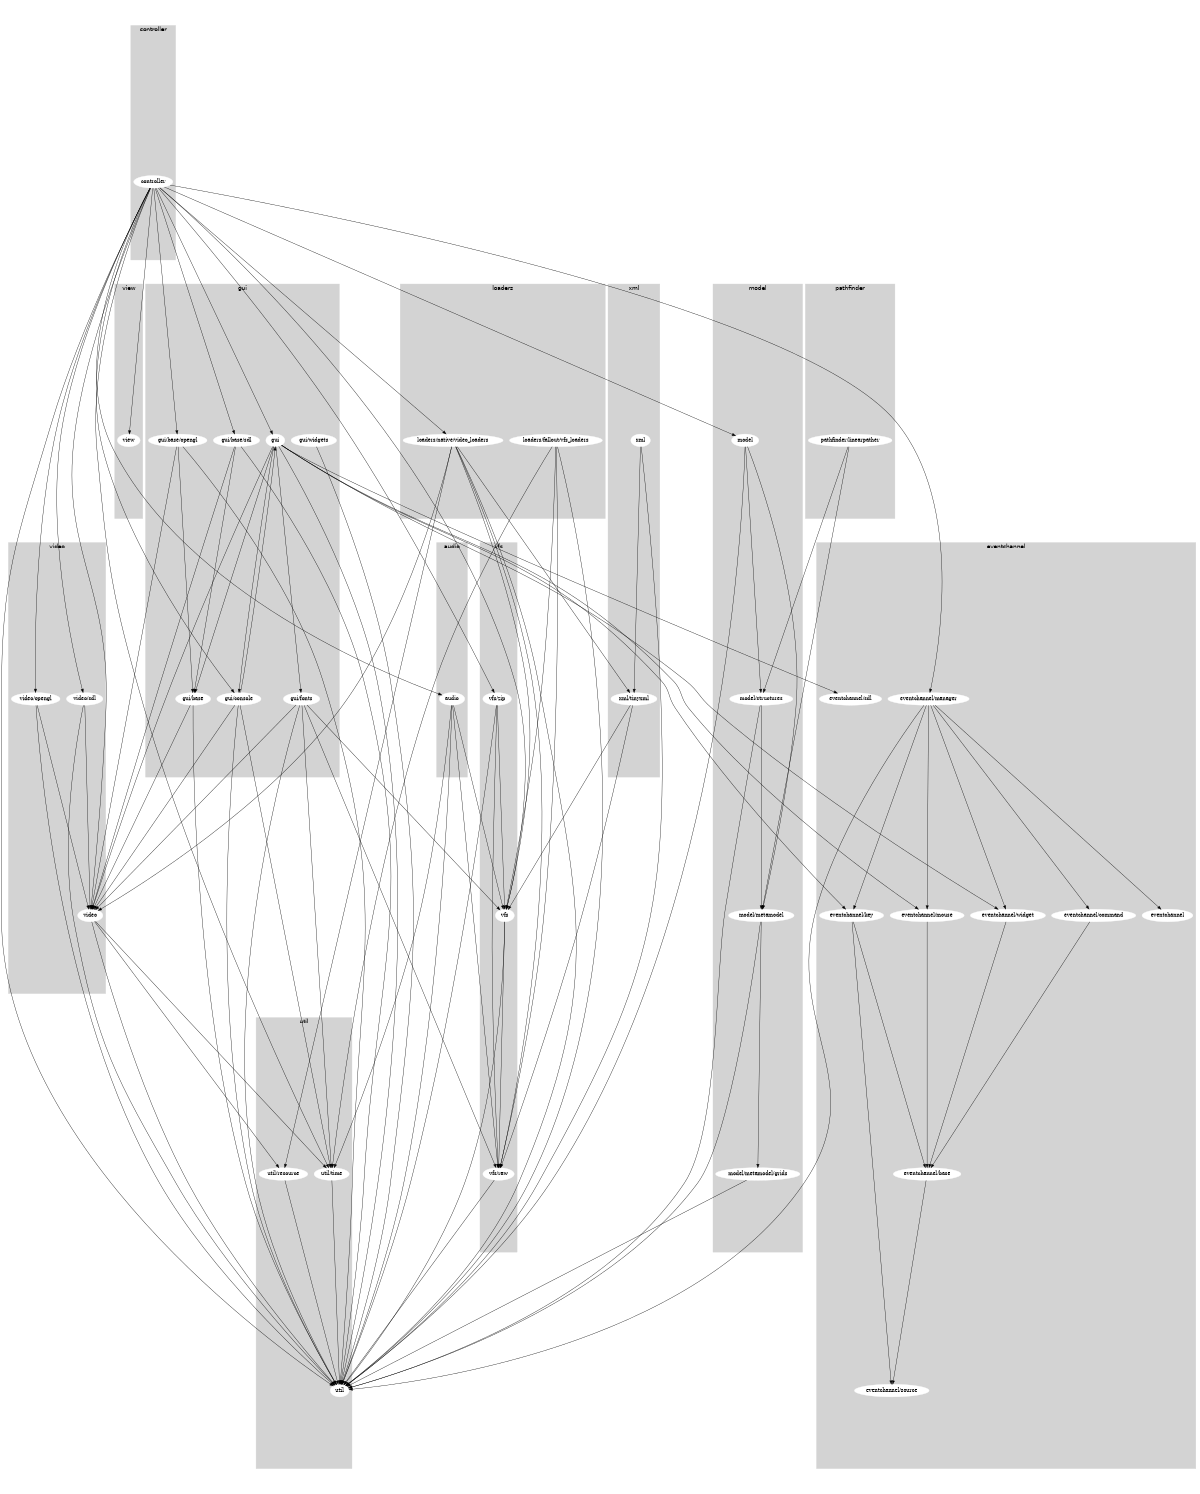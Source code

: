 digraph "source tree" {
    overlap=scale;
    size="8,10";
    ratio="fill";
    fontsize="16";
    fontname="Helvetica";
    clusterrank="local";
subgraph cluster_0 {
    style=filled;
    color=lightgrey;
    node [style=filled,color=white];
    "audio"
    label = "audio";
}
subgraph cluster_1 {
    style=filled;
    color=lightgrey;
    node [style=filled,color=white];
    "controller"
    label = "controller";
}
subgraph cluster_2 {
    style=filled;
    color=lightgrey;
    node [style=filled,color=white];
    "eventchannel"; "eventchannel/base"; "eventchannel/command"; "eventchannel/key"; "eventchannel/manager"; "eventchannel/mouse"; "eventchannel/sdl"; "eventchannel/source"; "eventchannel/widget"
    label = "eventchannel";
}
subgraph cluster_3 {
    style=filled;
    color=lightgrey;
    node [style=filled,color=white];
    "gui"; "gui/base"; "gui/base/opengl"; "gui/base/sdl"; "gui/console"; "gui/fonts"; "gui/widgets"
    label = "gui";
}
subgraph cluster_4 {
    style=filled;
    color=lightgrey;
    node [style=filled,color=white];
    "loaders/fallout/vfs_loaders"; "loaders/native/video_loaders"
    label = "loaders";
}
subgraph cluster_5 {
    style=filled;
    color=lightgrey;
    node [style=filled,color=white];
    "model"; "model/metamodel"; "model/metamodel/grids"; "model/structures"
    label = "model";
}
subgraph cluster_6 {
    style=filled;
    color=lightgrey;
    node [style=filled,color=white];
    "pathfinder/linearpather"
    label = "pathfinder";
}
subgraph cluster_7 {
    style=filled;
    color=lightgrey;
    node [style=filled,color=white];
    "util"; "util/resource"; "util/time"
    label = "util";
}
subgraph cluster_8 {
    style=filled;
    color=lightgrey;
    node [style=filled,color=white];
    "vfs"; "vfs/raw"; "vfs/zip"
    label = "vfs";
}
subgraph cluster_9 {
    style=filled;
    color=lightgrey;
    node [style=filled,color=white];
    "video"; "video/opengl"; "video/sdl"
    label = "video";
}
subgraph cluster_10 {
    style=filled;
    color=lightgrey;
    node [style=filled,color=white];
    "view"
    label = "view";
}
subgraph cluster_11 {
    style=filled;
    color=lightgrey;
    node [style=filled,color=white];
    "xml"; "xml/tinyxml"
    label = "xml";
}
    "audio" -> "util"
    "audio" -> "util/time"
    "audio" -> "vfs"
    "audio" -> "vfs/raw"
    "controller" -> "audio"
    "controller" -> "eventchannel/manager"
    "controller" -> "gui"
    "controller" -> "gui/base/opengl"
    "controller" -> "gui/base/sdl"
    "controller" -> "gui/console"
    "controller" -> "loaders/native/video_loaders"
    "controller" -> "model"
    "controller" -> "util"
    "controller" -> "util/time"
    "controller" -> "vfs"
    "controller" -> "vfs/zip"
    "controller" -> "video"
    "controller" -> "video/opengl"
    "controller" -> "video/sdl"
    "controller" -> "view"
    "eventchannel/base" -> "eventchannel/source"
    "eventchannel/command" -> "eventchannel/base"
    "eventchannel/key" -> "eventchannel/base"
    "eventchannel/key" -> "eventchannel/source"
    "eventchannel/manager" -> "eventchannel"
    "eventchannel/manager" -> "eventchannel/command"
    "eventchannel/manager" -> "eventchannel/key"
    "eventchannel/manager" -> "eventchannel/mouse"
    "eventchannel/manager" -> "eventchannel/widget"
    "eventchannel/manager" -> "util"
    "eventchannel/mouse" -> "eventchannel/base"
    "eventchannel/widget" -> "eventchannel/base"
    "gui" -> "eventchannel/key"
    "gui" -> "eventchannel/mouse"
    "gui" -> "eventchannel/sdl"
    "gui" -> "eventchannel/widget"
    "gui" -> "gui/base"
    "gui" -> "gui/console"
    "gui" -> "gui/fonts"
    "gui" -> "util"
    "gui" -> "video"
    "gui/base" -> "util"
    "gui/base" -> "video"
    "gui/base/opengl" -> "gui/base"
    "gui/base/opengl" -> "util"
    "gui/base/opengl" -> "video"
    "gui/base/sdl" -> "gui/base"
    "gui/base/sdl" -> "util"
    "gui/base/sdl" -> "video"
    "gui/console" -> "gui"
    "gui/console" -> "util"
    "gui/console" -> "util/time"
    "gui/console" -> "video"
    "gui/fonts" -> "util"
    "gui/fonts" -> "util/time"
    "gui/fonts" -> "vfs"
    "gui/fonts" -> "vfs/raw"
    "gui/fonts" -> "video"
    "gui/widgets" -> "util"
    "loaders/fallout/vfs_loaders" -> "util"
    "loaders/fallout/vfs_loaders" -> "util/time"
    "loaders/fallout/vfs_loaders" -> "vfs"
    "loaders/fallout/vfs_loaders" -> "vfs/raw"
    "loaders/native/video_loaders" -> "util"
    "loaders/native/video_loaders" -> "util/resource"
    "loaders/native/video_loaders" -> "vfs"
    "loaders/native/video_loaders" -> "vfs/raw"
    "loaders/native/video_loaders" -> "video"
    "loaders/native/video_loaders" -> "xml/tinyxml"
    "model" -> "model/metamodel"
    "model" -> "model/structures"
    "model" -> "util"
    "model/metamodel" -> "model/metamodel/grids"
    "model/metamodel" -> "util"
    "model/metamodel/grids" -> "util"
    "model/structures" -> "model/metamodel"
    "model/structures" -> "util"
    "pathfinder/linearpather" -> "model/metamodel"
    "pathfinder/linearpather" -> "model/structures"
    "util/resource" -> "util"
    "util/time" -> "util"
    "vfs" -> "util"
    "vfs" -> "vfs/raw"
    "vfs/raw" -> "util"
    "vfs/zip" -> "util"
    "vfs/zip" -> "vfs"
    "vfs/zip" -> "vfs/raw"
    "video" -> "util"
    "video" -> "util/resource"
    "video" -> "util/time"
    "video/opengl" -> "util"
    "video/opengl" -> "video"
    "video/sdl" -> "util"
    "video/sdl" -> "video"
    "xml" -> "util"
    "xml" -> "xml/tinyxml"
    "xml/tinyxml" -> "vfs"
    "xml/tinyxml" -> "vfs/raw"
}